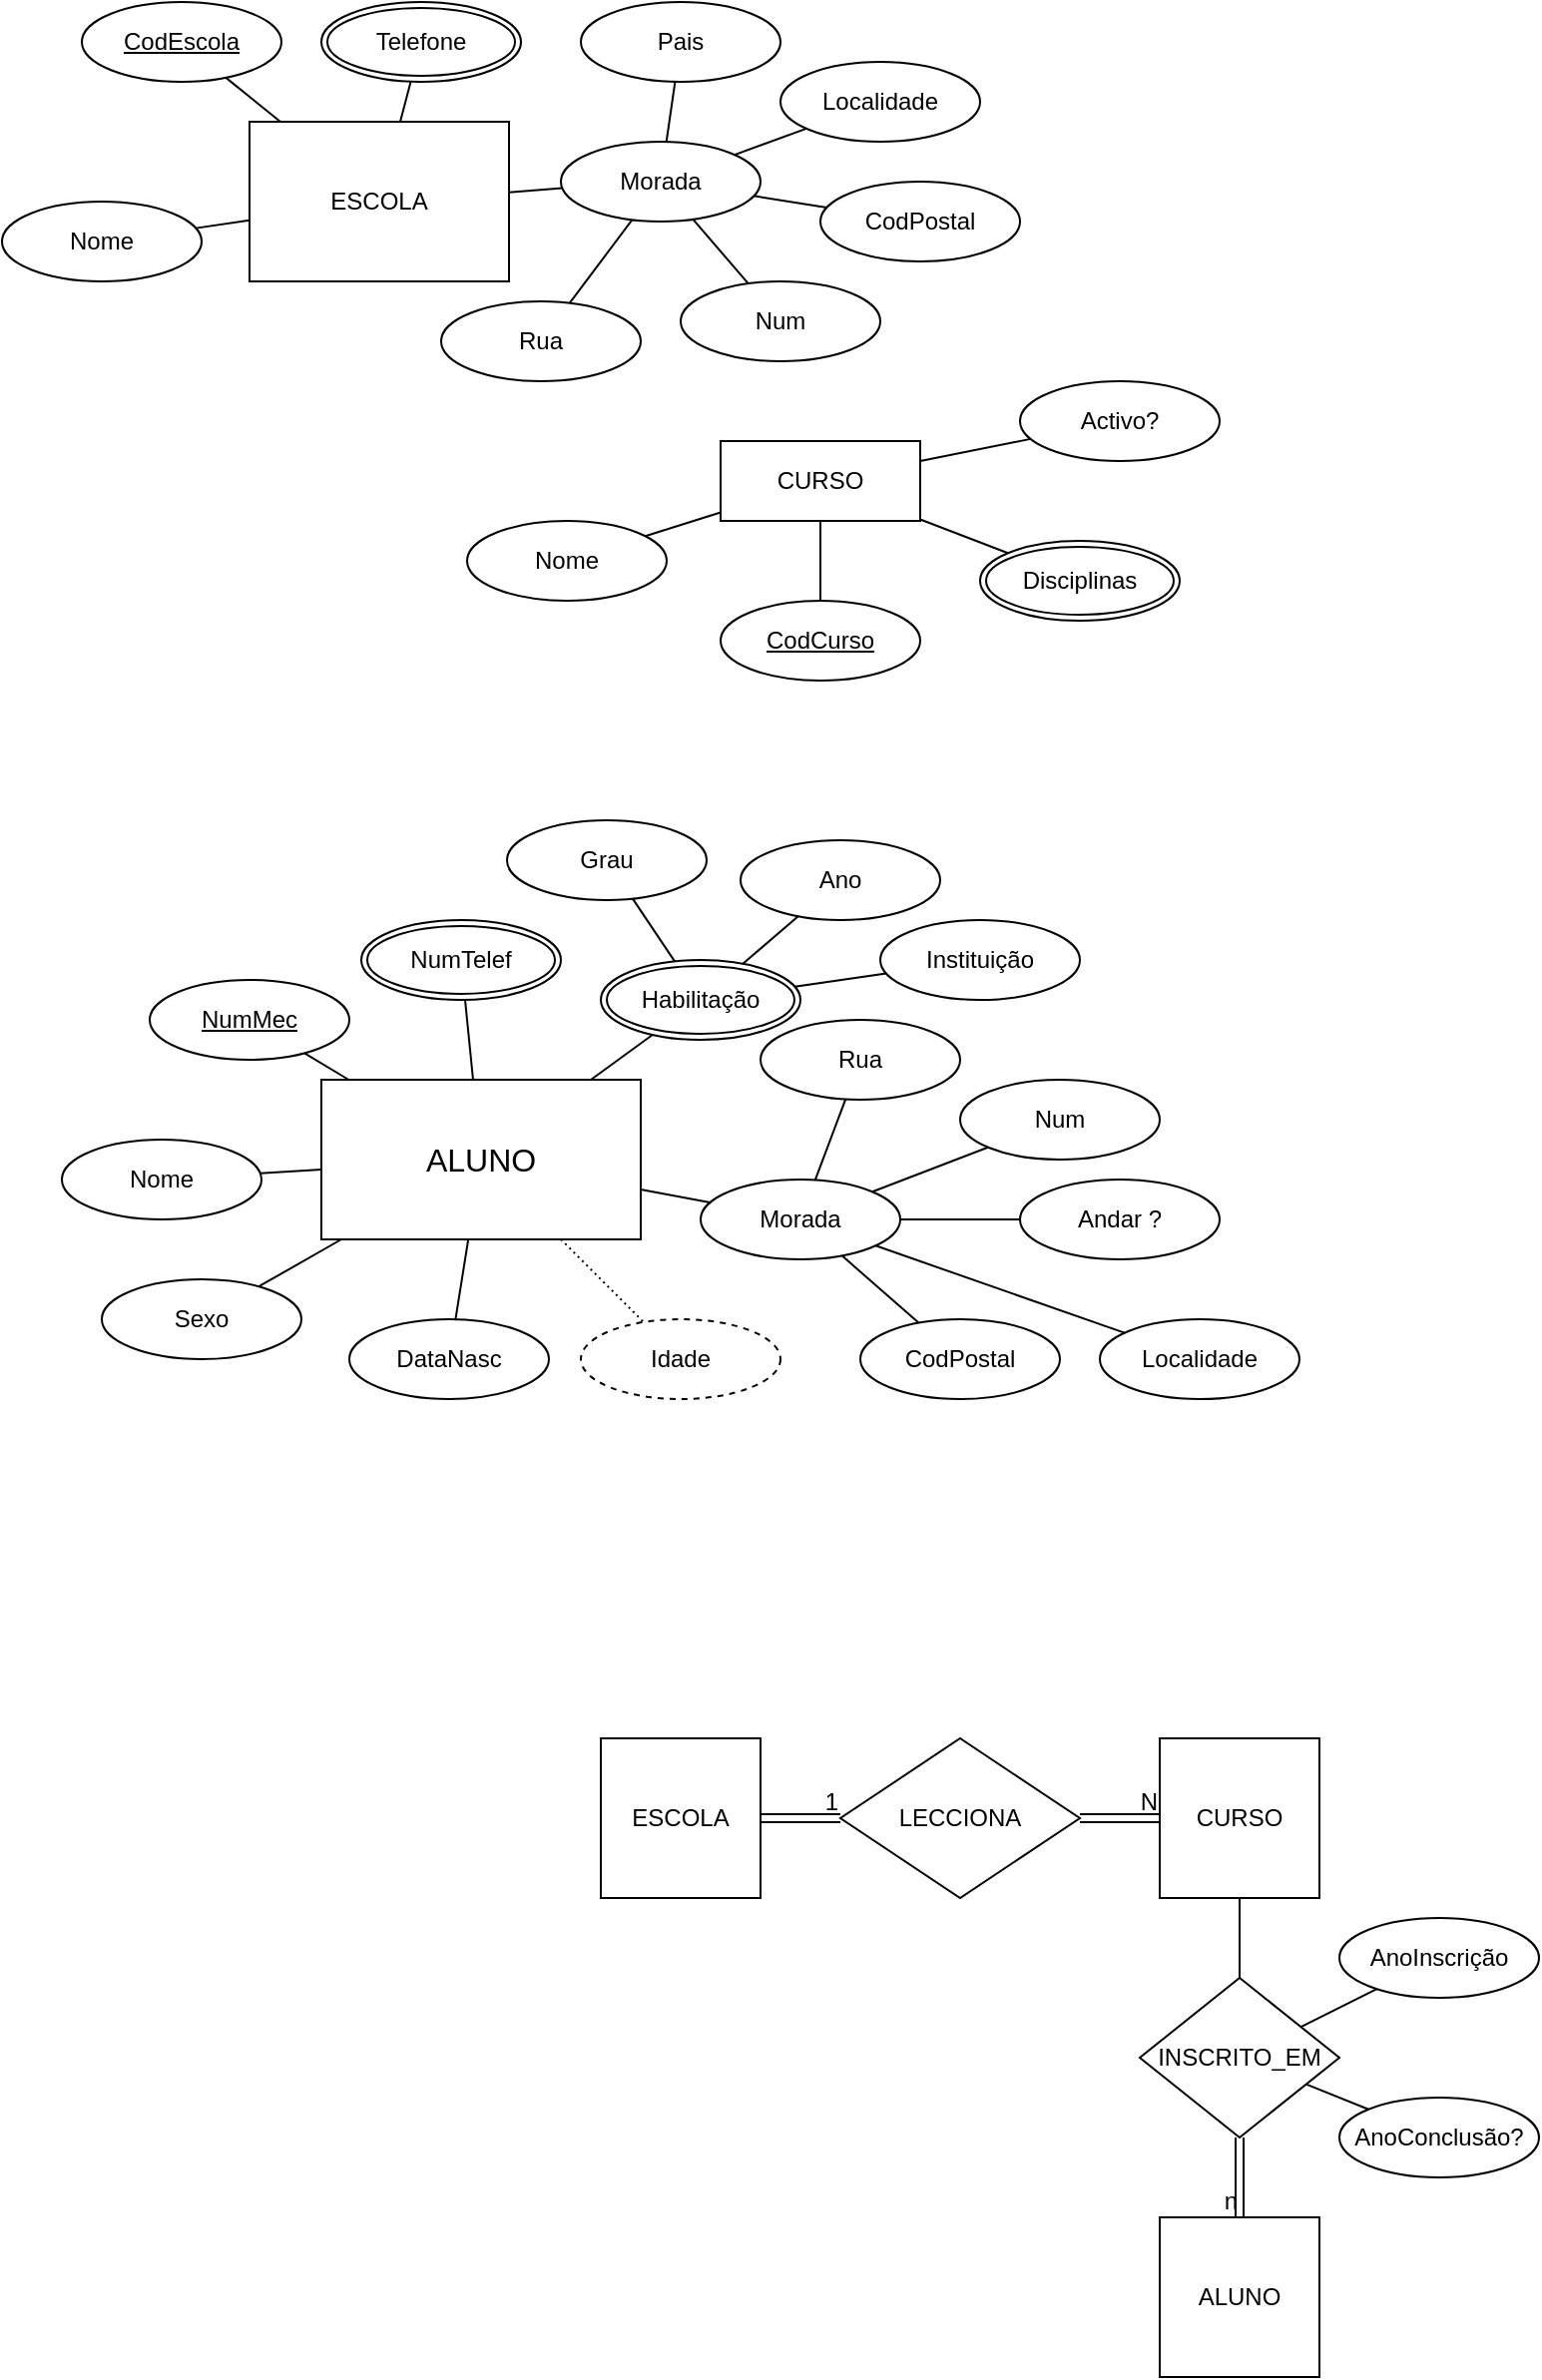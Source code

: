<mxfile version="24.7.16">
  <diagram name="Página-1" id="Fksa59-Jl81l6KDZMxYy">
    <mxGraphModel dx="1194" dy="1867" grid="1" gridSize="10" guides="1" tooltips="1" connect="1" arrows="1" fold="1" page="1" pageScale="1" pageWidth="827" pageHeight="1169" math="0" shadow="0">
      <root>
        <mxCell id="0" />
        <mxCell id="1" parent="0" />
        <mxCell id="nIFzYYQxTyrxmir0XnT9-1" value="&lt;font style=&quot;vertical-align: inherit;&quot;&gt;&lt;font style=&quot;vertical-align: inherit;&quot;&gt;&lt;font style=&quot;vertical-align: inherit;&quot;&gt;&lt;font style=&quot;vertical-align: inherit; font-size: 16px;&quot;&gt;ALUNO&lt;/font&gt;&lt;/font&gt;&lt;/font&gt;&lt;/font&gt;" style="whiteSpace=wrap;html=1;align=center;" parent="1" vertex="1">
          <mxGeometry x="180" y="-610" width="160" height="80" as="geometry" />
        </mxCell>
        <mxCell id="nIFzYYQxTyrxmir0XnT9-3" value="Nome" style="ellipse;whiteSpace=wrap;html=1;align=center;" parent="1" vertex="1">
          <mxGeometry x="50" y="-580" width="100" height="40" as="geometry" />
        </mxCell>
        <mxCell id="nIFzYYQxTyrxmir0XnT9-4" value="Sexo" style="ellipse;whiteSpace=wrap;html=1;align=center;" parent="1" vertex="1">
          <mxGeometry x="70" y="-510" width="100" height="40" as="geometry" />
        </mxCell>
        <mxCell id="nIFzYYQxTyrxmir0XnT9-5" value="DataNasc" style="ellipse;whiteSpace=wrap;html=1;align=center;" parent="1" vertex="1">
          <mxGeometry x="194" y="-490" width="100" height="40" as="geometry" />
        </mxCell>
        <mxCell id="nIFzYYQxTyrxmir0XnT9-6" value="NumMec" style="ellipse;whiteSpace=wrap;html=1;align=center;fontStyle=4;" parent="1" vertex="1">
          <mxGeometry x="94" y="-660" width="100" height="40" as="geometry" />
        </mxCell>
        <mxCell id="nIFzYYQxTyrxmir0XnT9-7" value="" style="endArrow=none;html=1;rounded=0;" parent="1" source="nIFzYYQxTyrxmir0XnT9-6" target="nIFzYYQxTyrxmir0XnT9-1" edge="1">
          <mxGeometry relative="1" as="geometry">
            <mxPoint x="190" y="-580" as="sourcePoint" />
            <mxPoint x="350" y="-580" as="targetPoint" />
          </mxGeometry>
        </mxCell>
        <mxCell id="nIFzYYQxTyrxmir0XnT9-8" value="" style="endArrow=none;html=1;rounded=0;" parent="1" source="nIFzYYQxTyrxmir0XnT9-3" target="nIFzYYQxTyrxmir0XnT9-1" edge="1">
          <mxGeometry relative="1" as="geometry">
            <mxPoint x="190" y="-590" as="sourcePoint" />
            <mxPoint x="350" y="-590" as="targetPoint" />
          </mxGeometry>
        </mxCell>
        <mxCell id="nIFzYYQxTyrxmir0XnT9-9" value="" style="endArrow=none;html=1;rounded=0;" parent="1" source="nIFzYYQxTyrxmir0XnT9-1" target="nIFzYYQxTyrxmir0XnT9-4" edge="1">
          <mxGeometry relative="1" as="geometry">
            <mxPoint x="190" y="-590" as="sourcePoint" />
            <mxPoint x="350" y="-590" as="targetPoint" />
          </mxGeometry>
        </mxCell>
        <mxCell id="nIFzYYQxTyrxmir0XnT9-10" value="" style="endArrow=none;html=1;rounded=0;" parent="1" source="nIFzYYQxTyrxmir0XnT9-1" target="nIFzYYQxTyrxmir0XnT9-5" edge="1">
          <mxGeometry relative="1" as="geometry">
            <mxPoint x="190" y="-590" as="sourcePoint" />
            <mxPoint x="350" y="-590" as="targetPoint" />
          </mxGeometry>
        </mxCell>
        <mxCell id="nIFzYYQxTyrxmir0XnT9-11" value="" style="endArrow=none;html=1;rounded=0;dashed=1;dashPattern=1 2;" parent="1" source="nIFzYYQxTyrxmir0XnT9-1" target="nIFzYYQxTyrxmir0XnT9-13" edge="1">
          <mxGeometry relative="1" as="geometry">
            <mxPoint x="190" y="-530" as="sourcePoint" />
            <mxPoint x="450" y="-510" as="targetPoint" />
          </mxGeometry>
        </mxCell>
        <mxCell id="nIFzYYQxTyrxmir0XnT9-13" value="Idade" style="ellipse;whiteSpace=wrap;html=1;align=center;dashed=1;" parent="1" vertex="1">
          <mxGeometry x="310" y="-490" width="100" height="40" as="geometry" />
        </mxCell>
        <mxCell id="nIFzYYQxTyrxmir0XnT9-15" value="Morada" style="ellipse;whiteSpace=wrap;html=1;align=center;" parent="1" vertex="1">
          <mxGeometry x="370" y="-560" width="100" height="40" as="geometry" />
        </mxCell>
        <mxCell id="nIFzYYQxTyrxmir0XnT9-16" value="CodPostal" style="ellipse;whiteSpace=wrap;html=1;align=center;" parent="1" vertex="1">
          <mxGeometry x="450" y="-490" width="100" height="40" as="geometry" />
        </mxCell>
        <mxCell id="nIFzYYQxTyrxmir0XnT9-17" value="Localidade" style="ellipse;whiteSpace=wrap;html=1;align=center;" parent="1" vertex="1">
          <mxGeometry x="570" y="-490" width="100" height="40" as="geometry" />
        </mxCell>
        <mxCell id="nIFzYYQxTyrxmir0XnT9-18" value="Andar ?" style="ellipse;whiteSpace=wrap;html=1;align=center;" parent="1" vertex="1">
          <mxGeometry x="530" y="-560" width="100" height="40" as="geometry" />
        </mxCell>
        <mxCell id="nIFzYYQxTyrxmir0XnT9-19" value="Num" style="ellipse;whiteSpace=wrap;html=1;align=center;" parent="1" vertex="1">
          <mxGeometry x="500" y="-610" width="100" height="40" as="geometry" />
        </mxCell>
        <mxCell id="nIFzYYQxTyrxmir0XnT9-20" value="Rua" style="ellipse;whiteSpace=wrap;html=1;align=center;" parent="1" vertex="1">
          <mxGeometry x="400" y="-640" width="100" height="40" as="geometry" />
        </mxCell>
        <mxCell id="nIFzYYQxTyrxmir0XnT9-21" value="NumTelef" style="ellipse;shape=doubleEllipse;margin=3;whiteSpace=wrap;html=1;align=center;" parent="1" vertex="1">
          <mxGeometry x="200" y="-690" width="100" height="40" as="geometry" />
        </mxCell>
        <mxCell id="nIFzYYQxTyrxmir0XnT9-22" value="Habilitação" style="ellipse;shape=doubleEllipse;margin=3;whiteSpace=wrap;html=1;align=center;" parent="1" vertex="1">
          <mxGeometry x="320" y="-670" width="100" height="40" as="geometry" />
        </mxCell>
        <mxCell id="nIFzYYQxTyrxmir0XnT9-24" value="Instituição" style="ellipse;whiteSpace=wrap;html=1;align=center;" parent="1" vertex="1">
          <mxGeometry x="460" y="-690" width="100" height="40" as="geometry" />
        </mxCell>
        <mxCell id="nIFzYYQxTyrxmir0XnT9-29" value="" style="endArrow=none;html=1;rounded=0;" parent="1" source="nIFzYYQxTyrxmir0XnT9-1" target="nIFzYYQxTyrxmir0XnT9-15" edge="1">
          <mxGeometry relative="1" as="geometry">
            <mxPoint x="190" y="-530" as="sourcePoint" />
            <mxPoint x="350" y="-530" as="targetPoint" />
          </mxGeometry>
        </mxCell>
        <mxCell id="nIFzYYQxTyrxmir0XnT9-30" value="" style="endArrow=none;html=1;rounded=0;" parent="1" source="nIFzYYQxTyrxmir0XnT9-1" target="nIFzYYQxTyrxmir0XnT9-21" edge="1">
          <mxGeometry relative="1" as="geometry">
            <mxPoint x="364" y="-540" as="sourcePoint" />
            <mxPoint x="402" y="-536" as="targetPoint" />
          </mxGeometry>
        </mxCell>
        <mxCell id="nIFzYYQxTyrxmir0XnT9-31" value="" style="endArrow=none;html=1;rounded=0;" parent="1" source="nIFzYYQxTyrxmir0XnT9-15" target="nIFzYYQxTyrxmir0XnT9-16" edge="1">
          <mxGeometry relative="1" as="geometry">
            <mxPoint x="190" y="-530" as="sourcePoint" />
            <mxPoint x="350" y="-530" as="targetPoint" />
          </mxGeometry>
        </mxCell>
        <mxCell id="nIFzYYQxTyrxmir0XnT9-32" value="" style="endArrow=none;html=1;rounded=0;" parent="1" source="nIFzYYQxTyrxmir0XnT9-15" target="nIFzYYQxTyrxmir0XnT9-17" edge="1">
          <mxGeometry relative="1" as="geometry">
            <mxPoint x="190" y="-530" as="sourcePoint" />
            <mxPoint x="350" y="-530" as="targetPoint" />
          </mxGeometry>
        </mxCell>
        <mxCell id="nIFzYYQxTyrxmir0XnT9-33" value="" style="endArrow=none;html=1;rounded=0;" parent="1" source="nIFzYYQxTyrxmir0XnT9-15" target="nIFzYYQxTyrxmir0XnT9-18" edge="1">
          <mxGeometry relative="1" as="geometry">
            <mxPoint x="310" y="-530" as="sourcePoint" />
            <mxPoint x="480" y="-570" as="targetPoint" />
          </mxGeometry>
        </mxCell>
        <mxCell id="nIFzYYQxTyrxmir0XnT9-34" value="" style="endArrow=none;html=1;rounded=0;" parent="1" source="nIFzYYQxTyrxmir0XnT9-15" target="nIFzYYQxTyrxmir0XnT9-19" edge="1">
          <mxGeometry relative="1" as="geometry">
            <mxPoint x="480" y="-530" as="sourcePoint" />
            <mxPoint x="540" y="-530" as="targetPoint" />
          </mxGeometry>
        </mxCell>
        <mxCell id="nIFzYYQxTyrxmir0XnT9-35" value="" style="endArrow=none;html=1;rounded=0;" parent="1" source="nIFzYYQxTyrxmir0XnT9-15" target="nIFzYYQxTyrxmir0XnT9-20" edge="1">
          <mxGeometry relative="1" as="geometry">
            <mxPoint x="190" y="-530" as="sourcePoint" />
            <mxPoint x="350" y="-530" as="targetPoint" />
          </mxGeometry>
        </mxCell>
        <mxCell id="nIFzYYQxTyrxmir0XnT9-36" value="" style="endArrow=none;html=1;rounded=0;" parent="1" source="nIFzYYQxTyrxmir0XnT9-1" target="nIFzYYQxTyrxmir0XnT9-22" edge="1">
          <mxGeometry relative="1" as="geometry">
            <mxPoint x="364" y="-577" as="sourcePoint" />
            <mxPoint x="422" y="-597" as="targetPoint" />
          </mxGeometry>
        </mxCell>
        <mxCell id="nIFzYYQxTyrxmir0XnT9-37" value="" style="endArrow=none;html=1;rounded=0;" parent="1" source="nIFzYYQxTyrxmir0XnT9-22" target="nIFzYYQxTyrxmir0XnT9-24" edge="1">
          <mxGeometry relative="1" as="geometry">
            <mxPoint x="326" y="-590" as="sourcePoint" />
            <mxPoint x="391" y="-652" as="targetPoint" />
          </mxGeometry>
        </mxCell>
        <mxCell id="nIFzYYQxTyrxmir0XnT9-38" value="Ano" style="ellipse;whiteSpace=wrap;html=1;align=center;" parent="1" vertex="1">
          <mxGeometry x="390" y="-730" width="100" height="40" as="geometry" />
        </mxCell>
        <mxCell id="nIFzYYQxTyrxmir0XnT9-39" value="Grau" style="ellipse;whiteSpace=wrap;html=1;align=center;" parent="1" vertex="1">
          <mxGeometry x="273" y="-740" width="100" height="40" as="geometry" />
        </mxCell>
        <mxCell id="nIFzYYQxTyrxmir0XnT9-40" value="" style="endArrow=none;html=1;rounded=0;" parent="1" source="nIFzYYQxTyrxmir0XnT9-22" target="nIFzYYQxTyrxmir0XnT9-39" edge="1">
          <mxGeometry relative="1" as="geometry">
            <mxPoint x="190" y="-530" as="sourcePoint" />
            <mxPoint x="350" y="-530" as="targetPoint" />
          </mxGeometry>
        </mxCell>
        <mxCell id="nIFzYYQxTyrxmir0XnT9-41" value="" style="endArrow=none;html=1;rounded=0;" parent="1" source="nIFzYYQxTyrxmir0XnT9-22" target="nIFzYYQxTyrxmir0XnT9-38" edge="1">
          <mxGeometry relative="1" as="geometry">
            <mxPoint x="190" y="-530" as="sourcePoint" />
            <mxPoint x="350" y="-530" as="targetPoint" />
          </mxGeometry>
        </mxCell>
        <mxCell id="nIFzYYQxTyrxmir0XnT9-42" value="ESCOLA" style="whiteSpace=wrap;html=1;align=center;" parent="1" vertex="1">
          <mxGeometry x="144" y="-1090" width="130" height="80" as="geometry" />
        </mxCell>
        <mxCell id="nIFzYYQxTyrxmir0XnT9-43" value="CodEscola" style="ellipse;whiteSpace=wrap;html=1;align=center;fontStyle=4;" parent="1" vertex="1">
          <mxGeometry x="60" y="-1150" width="100" height="40" as="geometry" />
        </mxCell>
        <mxCell id="nIFzYYQxTyrxmir0XnT9-44" value="Nome" style="ellipse;whiteSpace=wrap;html=1;align=center;" parent="1" vertex="1">
          <mxGeometry x="20" y="-1050" width="100" height="40" as="geometry" />
        </mxCell>
        <mxCell id="nIFzYYQxTyrxmir0XnT9-45" value="Telefone" style="ellipse;shape=doubleEllipse;margin=3;whiteSpace=wrap;html=1;align=center;" parent="1" vertex="1">
          <mxGeometry x="180" y="-1150" width="100" height="40" as="geometry" />
        </mxCell>
        <mxCell id="nIFzYYQxTyrxmir0XnT9-46" value="Morada" style="ellipse;whiteSpace=wrap;html=1;align=center;" parent="1" vertex="1">
          <mxGeometry x="300" y="-1080" width="100" height="40" as="geometry" />
        </mxCell>
        <mxCell id="nIFzYYQxTyrxmir0XnT9-47" value="Rua" style="ellipse;whiteSpace=wrap;html=1;align=center;" parent="1" vertex="1">
          <mxGeometry x="240" y="-1000" width="100" height="40" as="geometry" />
        </mxCell>
        <mxCell id="nIFzYYQxTyrxmir0XnT9-48" value="Num" style="ellipse;whiteSpace=wrap;html=1;align=center;" parent="1" vertex="1">
          <mxGeometry x="360" y="-1010" width="100" height="40" as="geometry" />
        </mxCell>
        <mxCell id="nIFzYYQxTyrxmir0XnT9-49" value="CodPostal" style="ellipse;whiteSpace=wrap;html=1;align=center;" parent="1" vertex="1">
          <mxGeometry x="430" y="-1060" width="100" height="40" as="geometry" />
        </mxCell>
        <mxCell id="nIFzYYQxTyrxmir0XnT9-50" value="Pais" style="ellipse;whiteSpace=wrap;html=1;align=center;" parent="1" vertex="1">
          <mxGeometry x="310" y="-1150" width="100" height="40" as="geometry" />
        </mxCell>
        <mxCell id="nIFzYYQxTyrxmir0XnT9-51" value="Localidade" style="ellipse;whiteSpace=wrap;html=1;align=center;" parent="1" vertex="1">
          <mxGeometry x="410" y="-1120" width="100" height="40" as="geometry" />
        </mxCell>
        <mxCell id="nIFzYYQxTyrxmir0XnT9-53" value="" style="endArrow=none;html=1;rounded=0;" parent="1" source="nIFzYYQxTyrxmir0XnT9-43" target="nIFzYYQxTyrxmir0XnT9-42" edge="1">
          <mxGeometry relative="1" as="geometry">
            <mxPoint x="340" y="-1040" as="sourcePoint" />
            <mxPoint x="500" y="-1040" as="targetPoint" />
          </mxGeometry>
        </mxCell>
        <mxCell id="nIFzYYQxTyrxmir0XnT9-54" value="" style="endArrow=none;html=1;rounded=0;" parent="1" source="nIFzYYQxTyrxmir0XnT9-45" target="nIFzYYQxTyrxmir0XnT9-42" edge="1">
          <mxGeometry relative="1" as="geometry">
            <mxPoint x="419" y="-1090" as="sourcePoint" />
            <mxPoint x="417" y="-1050" as="targetPoint" />
          </mxGeometry>
        </mxCell>
        <mxCell id="nIFzYYQxTyrxmir0XnT9-55" value="" style="endArrow=none;html=1;rounded=0;" parent="1" source="nIFzYYQxTyrxmir0XnT9-44" target="nIFzYYQxTyrxmir0XnT9-42" edge="1">
          <mxGeometry relative="1" as="geometry">
            <mxPoint x="530" y="-1017" as="sourcePoint" />
            <mxPoint x="480" y="-1014" as="targetPoint" />
          </mxGeometry>
        </mxCell>
        <mxCell id="nIFzYYQxTyrxmir0XnT9-56" value="" style="endArrow=none;html=1;rounded=0;" parent="1" source="nIFzYYQxTyrxmir0XnT9-46" target="nIFzYYQxTyrxmir0XnT9-42" edge="1">
          <mxGeometry relative="1" as="geometry">
            <mxPoint x="340" y="-1040" as="sourcePoint" />
            <mxPoint x="500" y="-1040" as="targetPoint" />
          </mxGeometry>
        </mxCell>
        <mxCell id="nIFzYYQxTyrxmir0XnT9-57" value="" style="endArrow=none;html=1;rounded=0;" parent="1" source="nIFzYYQxTyrxmir0XnT9-47" target="nIFzYYQxTyrxmir0XnT9-46" edge="1">
          <mxGeometry relative="1" as="geometry">
            <mxPoint x="340" y="-1040" as="sourcePoint" />
            <mxPoint x="500" y="-1040" as="targetPoint" />
          </mxGeometry>
        </mxCell>
        <mxCell id="nIFzYYQxTyrxmir0XnT9-58" value="" style="endArrow=none;html=1;rounded=0;" parent="1" source="nIFzYYQxTyrxmir0XnT9-48" target="nIFzYYQxTyrxmir0XnT9-46" edge="1">
          <mxGeometry relative="1" as="geometry">
            <mxPoint x="259" y="-915" as="sourcePoint" />
            <mxPoint x="366" y="-925" as="targetPoint" />
          </mxGeometry>
        </mxCell>
        <mxCell id="nIFzYYQxTyrxmir0XnT9-59" value="" style="endArrow=none;html=1;rounded=0;" parent="1" source="nIFzYYQxTyrxmir0XnT9-49" target="nIFzYYQxTyrxmir0XnT9-46" edge="1">
          <mxGeometry relative="1" as="geometry">
            <mxPoint x="342" y="-895" as="sourcePoint" />
            <mxPoint x="383" y="-915" as="targetPoint" />
          </mxGeometry>
        </mxCell>
        <mxCell id="nIFzYYQxTyrxmir0XnT9-60" value="" style="endArrow=none;html=1;rounded=0;" parent="1" source="nIFzYYQxTyrxmir0XnT9-51" target="nIFzYYQxTyrxmir0XnT9-46" edge="1">
          <mxGeometry relative="1" as="geometry">
            <mxPoint x="415" y="-870" as="sourcePoint" />
            <mxPoint x="415" y="-910" as="targetPoint" />
          </mxGeometry>
        </mxCell>
        <mxCell id="nIFzYYQxTyrxmir0XnT9-61" value="" style="endArrow=none;html=1;rounded=0;" parent="1" source="nIFzYYQxTyrxmir0XnT9-50" target="nIFzYYQxTyrxmir0XnT9-46" edge="1">
          <mxGeometry relative="1" as="geometry">
            <mxPoint x="488" y="-895" as="sourcePoint" />
            <mxPoint x="447" y="-915" as="targetPoint" />
          </mxGeometry>
        </mxCell>
        <mxCell id="nIFzYYQxTyrxmir0XnT9-62" value="CURSO" style="whiteSpace=wrap;html=1;align=center;" parent="1" vertex="1">
          <mxGeometry x="380" y="-930" width="100" height="40" as="geometry" />
        </mxCell>
        <mxCell id="nIFzYYQxTyrxmir0XnT9-63" value="CodCurso" style="ellipse;whiteSpace=wrap;html=1;align=center;fontStyle=4;" parent="1" vertex="1">
          <mxGeometry x="380" y="-850" width="100" height="40" as="geometry" />
        </mxCell>
        <mxCell id="nIFzYYQxTyrxmir0XnT9-64" value="Nome" style="ellipse;whiteSpace=wrap;html=1;align=center;" parent="1" vertex="1">
          <mxGeometry x="253" y="-890" width="100" height="40" as="geometry" />
        </mxCell>
        <mxCell id="nIFzYYQxTyrxmir0XnT9-65" value="Disciplinas" style="ellipse;shape=doubleEllipse;margin=3;whiteSpace=wrap;html=1;align=center;" parent="1" vertex="1">
          <mxGeometry x="510" y="-880" width="100" height="40" as="geometry" />
        </mxCell>
        <mxCell id="nIFzYYQxTyrxmir0XnT9-67" value="Activo?" style="ellipse;whiteSpace=wrap;html=1;align=center;" parent="1" vertex="1">
          <mxGeometry x="530" y="-960" width="100" height="40" as="geometry" />
        </mxCell>
        <mxCell id="nIFzYYQxTyrxmir0XnT9-68" value="" style="endArrow=none;html=1;rounded=0;" parent="1" source="nIFzYYQxTyrxmir0XnT9-62" target="nIFzYYQxTyrxmir0XnT9-67" edge="1">
          <mxGeometry relative="1" as="geometry">
            <mxPoint x="430" y="-900" as="sourcePoint" />
            <mxPoint x="500" y="-900" as="targetPoint" />
          </mxGeometry>
        </mxCell>
        <mxCell id="nIFzYYQxTyrxmir0XnT9-69" value="" style="endArrow=none;html=1;rounded=0;" parent="1" source="nIFzYYQxTyrxmir0XnT9-62" target="nIFzYYQxTyrxmir0XnT9-65" edge="1">
          <mxGeometry relative="1" as="geometry">
            <mxPoint x="490" y="-903" as="sourcePoint" />
            <mxPoint x="548" y="-919" as="targetPoint" />
          </mxGeometry>
        </mxCell>
        <mxCell id="nIFzYYQxTyrxmir0XnT9-70" value="" style="endArrow=none;html=1;rounded=0;" parent="1" source="nIFzYYQxTyrxmir0XnT9-62" target="nIFzYYQxTyrxmir0XnT9-63" edge="1">
          <mxGeometry relative="1" as="geometry">
            <mxPoint x="340" y="-900" as="sourcePoint" />
            <mxPoint x="500" y="-900" as="targetPoint" />
          </mxGeometry>
        </mxCell>
        <mxCell id="nIFzYYQxTyrxmir0XnT9-71" value="" style="endArrow=none;html=1;rounded=0;" parent="1" source="nIFzYYQxTyrxmir0XnT9-62" target="nIFzYYQxTyrxmir0XnT9-64" edge="1">
          <mxGeometry relative="1" as="geometry">
            <mxPoint x="440" y="-880" as="sourcePoint" />
            <mxPoint x="440" y="-840" as="targetPoint" />
          </mxGeometry>
        </mxCell>
        <mxCell id="T--hdqLJiaqG3KrMDSed-2" value="ESCOLA" style="whiteSpace=wrap;html=1;align=center;" vertex="1" parent="1">
          <mxGeometry x="320" y="-280" width="80" height="80" as="geometry" />
        </mxCell>
        <mxCell id="T--hdqLJiaqG3KrMDSed-3" value="CURSO" style="whiteSpace=wrap;html=1;align=center;" vertex="1" parent="1">
          <mxGeometry x="600" y="-280" width="80" height="80" as="geometry" />
        </mxCell>
        <mxCell id="T--hdqLJiaqG3KrMDSed-4" value="LECCIONA" style="shape=rhombus;perimeter=rhombusPerimeter;whiteSpace=wrap;html=1;align=center;" vertex="1" parent="1">
          <mxGeometry x="440" y="-280" width="120" height="80" as="geometry" />
        </mxCell>
        <mxCell id="T--hdqLJiaqG3KrMDSed-11" value="ALUNO" style="whiteSpace=wrap;html=1;align=center;" vertex="1" parent="1">
          <mxGeometry x="600" y="-40" width="80" height="80" as="geometry" />
        </mxCell>
        <mxCell id="T--hdqLJiaqG3KrMDSed-12" value="INSCRITO_EM" style="shape=rhombus;perimeter=rhombusPerimeter;whiteSpace=wrap;html=1;align=center;" vertex="1" parent="1">
          <mxGeometry x="590" y="-160" width="100" height="80" as="geometry" />
        </mxCell>
        <mxCell id="T--hdqLJiaqG3KrMDSed-14" value="" style="endArrow=none;html=1;rounded=0;exitX=0.5;exitY=1;exitDx=0;exitDy=0;entryX=0.5;entryY=0;entryDx=0;entryDy=0;" edge="1" parent="1" source="T--hdqLJiaqG3KrMDSed-3" target="T--hdqLJiaqG3KrMDSed-12">
          <mxGeometry relative="1" as="geometry">
            <mxPoint x="380" y="-90" as="sourcePoint" />
            <mxPoint x="469" y="-121" as="targetPoint" />
          </mxGeometry>
        </mxCell>
        <mxCell id="T--hdqLJiaqG3KrMDSed-24" value="AnoInscrição" style="ellipse;whiteSpace=wrap;html=1;align=center;" vertex="1" parent="1">
          <mxGeometry x="690" y="-190" width="100" height="40" as="geometry" />
        </mxCell>
        <mxCell id="T--hdqLJiaqG3KrMDSed-25" value="AnoConclusão?" style="ellipse;whiteSpace=wrap;html=1;align=center;" vertex="1" parent="1">
          <mxGeometry x="690" y="-100" width="100" height="40" as="geometry" />
        </mxCell>
        <mxCell id="T--hdqLJiaqG3KrMDSed-26" value="" style="endArrow=none;html=1;rounded=0;" edge="1" parent="1" source="T--hdqLJiaqG3KrMDSed-12" target="T--hdqLJiaqG3KrMDSed-24">
          <mxGeometry relative="1" as="geometry">
            <mxPoint x="330" y="-50" as="sourcePoint" />
            <mxPoint x="490" y="-50" as="targetPoint" />
          </mxGeometry>
        </mxCell>
        <mxCell id="T--hdqLJiaqG3KrMDSed-27" value="" style="endArrow=none;html=1;rounded=0;" edge="1" parent="1" source="T--hdqLJiaqG3KrMDSed-25" target="T--hdqLJiaqG3KrMDSed-12">
          <mxGeometry relative="1" as="geometry">
            <mxPoint x="330" y="-50" as="sourcePoint" />
            <mxPoint x="490" y="-50" as="targetPoint" />
          </mxGeometry>
        </mxCell>
        <mxCell id="T--hdqLJiaqG3KrMDSed-28" value="" style="shape=link;html=1;rounded=0;" edge="1" parent="1" source="T--hdqLJiaqG3KrMDSed-2" target="T--hdqLJiaqG3KrMDSed-4">
          <mxGeometry relative="1" as="geometry">
            <mxPoint x="330" y="-50" as="sourcePoint" />
            <mxPoint x="490" y="-50" as="targetPoint" />
          </mxGeometry>
        </mxCell>
        <mxCell id="T--hdqLJiaqG3KrMDSed-29" value="1" style="resizable=0;html=1;whiteSpace=wrap;align=right;verticalAlign=bottom;" connectable="0" vertex="1" parent="T--hdqLJiaqG3KrMDSed-28">
          <mxGeometry x="1" relative="1" as="geometry" />
        </mxCell>
        <mxCell id="T--hdqLJiaqG3KrMDSed-30" value="" style="shape=link;html=1;rounded=0;" edge="1" parent="1" source="T--hdqLJiaqG3KrMDSed-4" target="T--hdqLJiaqG3KrMDSed-3">
          <mxGeometry relative="1" as="geometry">
            <mxPoint x="330" y="-50" as="sourcePoint" />
            <mxPoint x="490" y="-50" as="targetPoint" />
          </mxGeometry>
        </mxCell>
        <mxCell id="T--hdqLJiaqG3KrMDSed-31" value="N" style="resizable=0;html=1;whiteSpace=wrap;align=right;verticalAlign=bottom;" connectable="0" vertex="1" parent="T--hdqLJiaqG3KrMDSed-30">
          <mxGeometry x="1" relative="1" as="geometry" />
        </mxCell>
        <mxCell id="T--hdqLJiaqG3KrMDSed-32" value="" style="shape=link;html=1;rounded=0;" edge="1" parent="1" source="T--hdqLJiaqG3KrMDSed-12" target="T--hdqLJiaqG3KrMDSed-11">
          <mxGeometry relative="1" as="geometry">
            <mxPoint x="330" y="-50" as="sourcePoint" />
            <mxPoint x="490" y="-50" as="targetPoint" />
          </mxGeometry>
        </mxCell>
        <mxCell id="T--hdqLJiaqG3KrMDSed-33" value="n" style="resizable=0;html=1;whiteSpace=wrap;align=right;verticalAlign=bottom;" connectable="0" vertex="1" parent="T--hdqLJiaqG3KrMDSed-32">
          <mxGeometry x="1" relative="1" as="geometry" />
        </mxCell>
      </root>
    </mxGraphModel>
  </diagram>
</mxfile>
